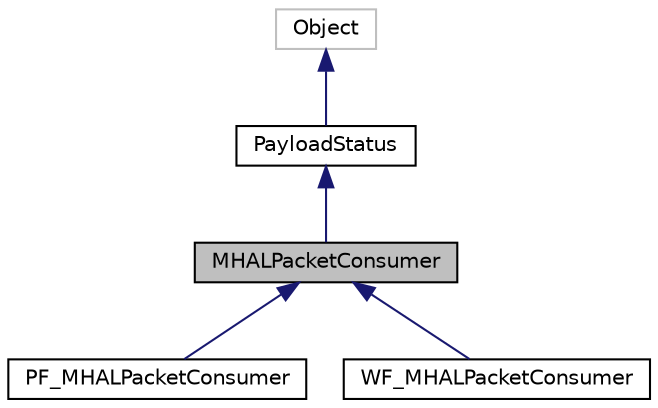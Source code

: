 digraph "MHALPacketConsumer"
{
 // INTERACTIVE_SVG=YES
  edge [fontname="Helvetica",fontsize="10",labelfontname="Helvetica",labelfontsize="10"];
  node [fontname="Helvetica",fontsize="10",shape=record];
  Node1 [label="MHALPacketConsumer",height=0.2,width=0.4,color="black", fillcolor="grey75", style="filled", fontcolor="black"];
  Node2 -> Node1 [dir="back",color="midnightblue",fontsize="10",style="solid",fontname="Helvetica"];
  Node2 [label="PayloadStatus",height=0.2,width=0.4,color="black", fillcolor="white", style="filled",URL="$class_packet_1_1_payload_status.html"];
  Node3 -> Node2 [dir="back",color="midnightblue",fontsize="10",style="solid",fontname="Helvetica"];
  Node3 [label="Object",height=0.2,width=0.4,color="grey75", fillcolor="white", style="filled"];
  Node1 -> Node4 [dir="back",color="midnightblue",fontsize="10",style="solid",fontname="Helvetica"];
  Node4 [label="PF_MHALPacketConsumer",height=0.2,width=0.4,color="black", fillcolor="white", style="filled",URL="$class_m_h_a_l_1_1_p_f___m_h_a_l_packet_consumer.html"];
  Node1 -> Node5 [dir="back",color="midnightblue",fontsize="10",style="solid",fontname="Helvetica"];
  Node5 [label="WF_MHALPacketConsumer",height=0.2,width=0.4,color="black", fillcolor="white", style="filled",URL="$class_m_h_a_l_1_1_w_f___m_h_a_l_packet_consumer.html"];
}
